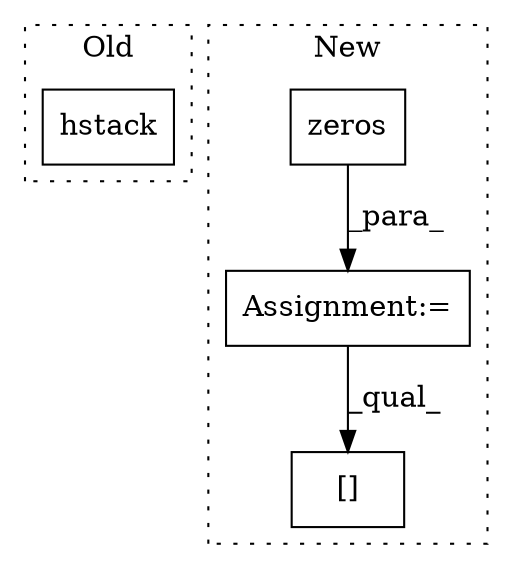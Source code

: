 digraph G {
subgraph cluster0 {
1 [label="hstack" a="32" s="8466,8624" l="12,2" shape="box"];
label = "Old";
style="dotted";
}
subgraph cluster1 {
2 [label="zeros" a="32" s="8466,8504" l="11,2" shape="box"];
3 [label="Assignment:=" a="7" s="8459" l="1" shape="box"];
4 [label="[]" a="2" s="8752,8779" l="12,2" shape="box"];
label = "New";
style="dotted";
}
2 -> 3 [label="_para_"];
3 -> 4 [label="_qual_"];
}